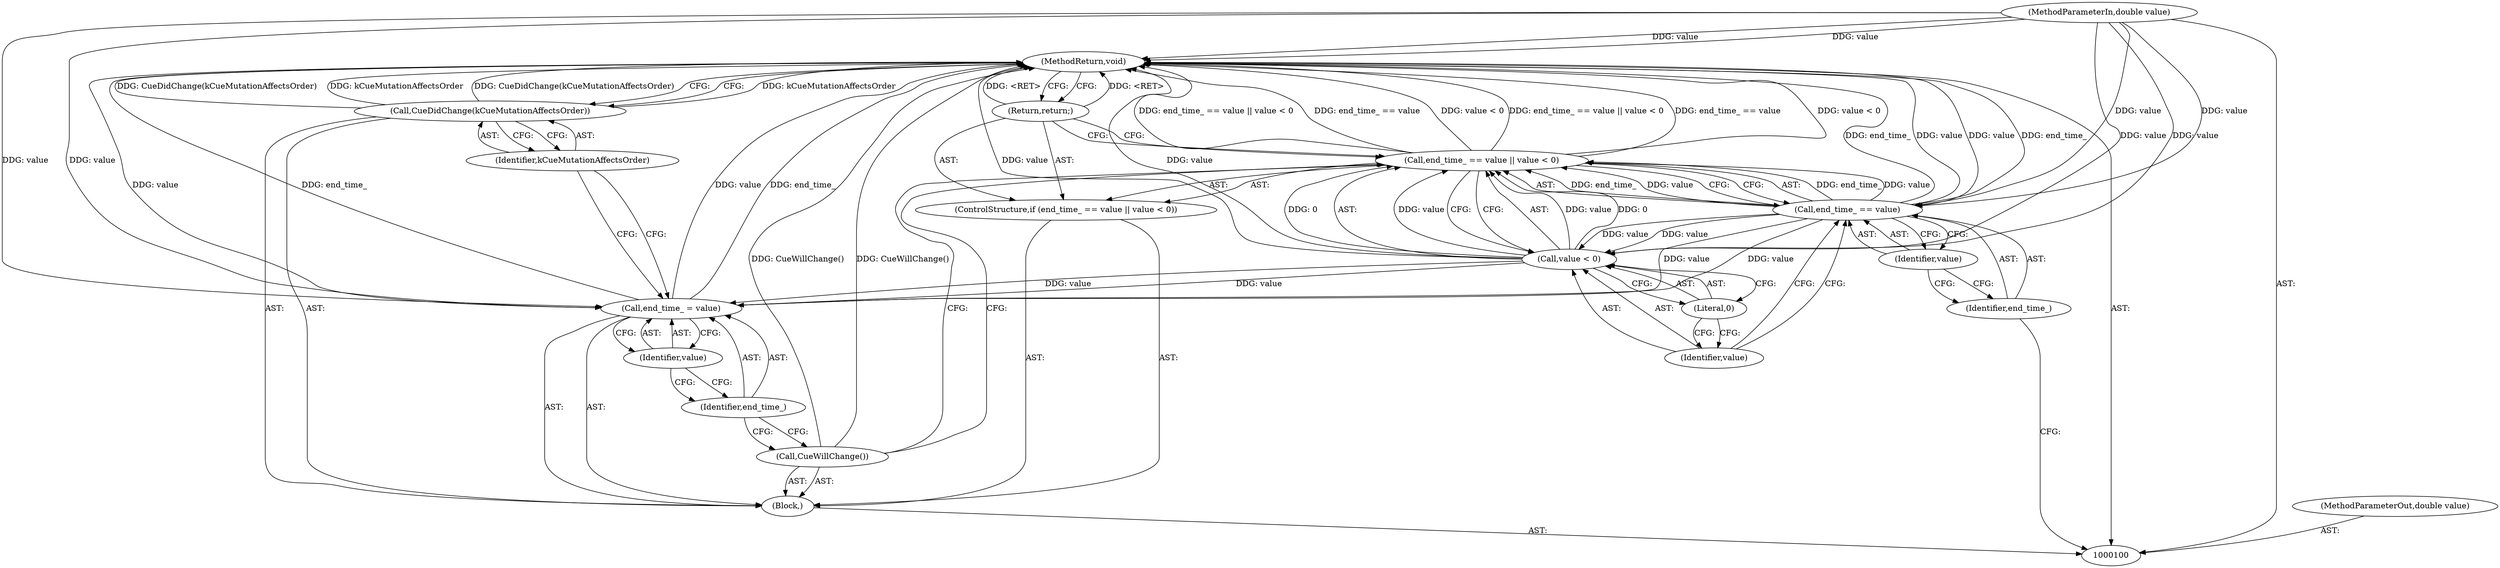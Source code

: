 digraph "1_Chrome_53f1c0f95e568d4b6b184904f98cfde2833c603c_1" {
"1000118" [label="(MethodReturn,void)"];
"1000101" [label="(MethodParameterIn,double value)"];
"1000151" [label="(MethodParameterOut,double value)"];
"1000102" [label="(Block,)"];
"1000107" [label="(Identifier,value)"];
"1000103" [label="(ControlStructure,if (end_time_ == value || value < 0))"];
"1000108" [label="(Call,value < 0)"];
"1000109" [label="(Identifier,value)"];
"1000110" [label="(Literal,0)"];
"1000104" [label="(Call,end_time_ == value || value < 0)"];
"1000105" [label="(Call,end_time_ == value)"];
"1000106" [label="(Identifier,end_time_)"];
"1000111" [label="(Return,return;)"];
"1000112" [label="(Call,CueWillChange())"];
"1000115" [label="(Identifier,value)"];
"1000113" [label="(Call,end_time_ = value)"];
"1000114" [label="(Identifier,end_time_)"];
"1000117" [label="(Identifier,kCueMutationAffectsOrder)"];
"1000116" [label="(Call,CueDidChange(kCueMutationAffectsOrder))"];
"1000118" -> "1000100"  [label="AST: "];
"1000118" -> "1000111"  [label="CFG: "];
"1000118" -> "1000116"  [label="CFG: "];
"1000111" -> "1000118"  [label="DDG: <RET>"];
"1000116" -> "1000118"  [label="DDG: kCueMutationAffectsOrder"];
"1000116" -> "1000118"  [label="DDG: CueDidChange(kCueMutationAffectsOrder)"];
"1000104" -> "1000118"  [label="DDG: value < 0"];
"1000104" -> "1000118"  [label="DDG: end_time_ == value || value < 0"];
"1000104" -> "1000118"  [label="DDG: end_time_ == value"];
"1000105" -> "1000118"  [label="DDG: value"];
"1000105" -> "1000118"  [label="DDG: end_time_"];
"1000113" -> "1000118"  [label="DDG: end_time_"];
"1000113" -> "1000118"  [label="DDG: value"];
"1000112" -> "1000118"  [label="DDG: CueWillChange()"];
"1000101" -> "1000118"  [label="DDG: value"];
"1000108" -> "1000118"  [label="DDG: value"];
"1000101" -> "1000100"  [label="AST: "];
"1000101" -> "1000118"  [label="DDG: value"];
"1000101" -> "1000105"  [label="DDG: value"];
"1000101" -> "1000108"  [label="DDG: value"];
"1000101" -> "1000113"  [label="DDG: value"];
"1000151" -> "1000100"  [label="AST: "];
"1000102" -> "1000100"  [label="AST: "];
"1000103" -> "1000102"  [label="AST: "];
"1000112" -> "1000102"  [label="AST: "];
"1000113" -> "1000102"  [label="AST: "];
"1000116" -> "1000102"  [label="AST: "];
"1000107" -> "1000105"  [label="AST: "];
"1000107" -> "1000106"  [label="CFG: "];
"1000105" -> "1000107"  [label="CFG: "];
"1000103" -> "1000102"  [label="AST: "];
"1000104" -> "1000103"  [label="AST: "];
"1000111" -> "1000103"  [label="AST: "];
"1000108" -> "1000104"  [label="AST: "];
"1000108" -> "1000110"  [label="CFG: "];
"1000109" -> "1000108"  [label="AST: "];
"1000110" -> "1000108"  [label="AST: "];
"1000104" -> "1000108"  [label="CFG: "];
"1000108" -> "1000118"  [label="DDG: value"];
"1000108" -> "1000104"  [label="DDG: value"];
"1000108" -> "1000104"  [label="DDG: 0"];
"1000105" -> "1000108"  [label="DDG: value"];
"1000101" -> "1000108"  [label="DDG: value"];
"1000108" -> "1000113"  [label="DDG: value"];
"1000109" -> "1000108"  [label="AST: "];
"1000109" -> "1000105"  [label="CFG: "];
"1000110" -> "1000109"  [label="CFG: "];
"1000110" -> "1000108"  [label="AST: "];
"1000110" -> "1000109"  [label="CFG: "];
"1000108" -> "1000110"  [label="CFG: "];
"1000104" -> "1000103"  [label="AST: "];
"1000104" -> "1000105"  [label="CFG: "];
"1000104" -> "1000108"  [label="CFG: "];
"1000105" -> "1000104"  [label="AST: "];
"1000108" -> "1000104"  [label="AST: "];
"1000111" -> "1000104"  [label="CFG: "];
"1000112" -> "1000104"  [label="CFG: "];
"1000104" -> "1000118"  [label="DDG: value < 0"];
"1000104" -> "1000118"  [label="DDG: end_time_ == value || value < 0"];
"1000104" -> "1000118"  [label="DDG: end_time_ == value"];
"1000105" -> "1000104"  [label="DDG: end_time_"];
"1000105" -> "1000104"  [label="DDG: value"];
"1000108" -> "1000104"  [label="DDG: value"];
"1000108" -> "1000104"  [label="DDG: 0"];
"1000105" -> "1000104"  [label="AST: "];
"1000105" -> "1000107"  [label="CFG: "];
"1000106" -> "1000105"  [label="AST: "];
"1000107" -> "1000105"  [label="AST: "];
"1000109" -> "1000105"  [label="CFG: "];
"1000104" -> "1000105"  [label="CFG: "];
"1000105" -> "1000118"  [label="DDG: value"];
"1000105" -> "1000118"  [label="DDG: end_time_"];
"1000105" -> "1000104"  [label="DDG: end_time_"];
"1000105" -> "1000104"  [label="DDG: value"];
"1000101" -> "1000105"  [label="DDG: value"];
"1000105" -> "1000108"  [label="DDG: value"];
"1000105" -> "1000113"  [label="DDG: value"];
"1000106" -> "1000105"  [label="AST: "];
"1000106" -> "1000100"  [label="CFG: "];
"1000107" -> "1000106"  [label="CFG: "];
"1000111" -> "1000103"  [label="AST: "];
"1000111" -> "1000104"  [label="CFG: "];
"1000118" -> "1000111"  [label="CFG: "];
"1000111" -> "1000118"  [label="DDG: <RET>"];
"1000112" -> "1000102"  [label="AST: "];
"1000112" -> "1000104"  [label="CFG: "];
"1000114" -> "1000112"  [label="CFG: "];
"1000112" -> "1000118"  [label="DDG: CueWillChange()"];
"1000115" -> "1000113"  [label="AST: "];
"1000115" -> "1000114"  [label="CFG: "];
"1000113" -> "1000115"  [label="CFG: "];
"1000113" -> "1000102"  [label="AST: "];
"1000113" -> "1000115"  [label="CFG: "];
"1000114" -> "1000113"  [label="AST: "];
"1000115" -> "1000113"  [label="AST: "];
"1000117" -> "1000113"  [label="CFG: "];
"1000113" -> "1000118"  [label="DDG: end_time_"];
"1000113" -> "1000118"  [label="DDG: value"];
"1000105" -> "1000113"  [label="DDG: value"];
"1000108" -> "1000113"  [label="DDG: value"];
"1000101" -> "1000113"  [label="DDG: value"];
"1000114" -> "1000113"  [label="AST: "];
"1000114" -> "1000112"  [label="CFG: "];
"1000115" -> "1000114"  [label="CFG: "];
"1000117" -> "1000116"  [label="AST: "];
"1000117" -> "1000113"  [label="CFG: "];
"1000116" -> "1000117"  [label="CFG: "];
"1000116" -> "1000102"  [label="AST: "];
"1000116" -> "1000117"  [label="CFG: "];
"1000117" -> "1000116"  [label="AST: "];
"1000118" -> "1000116"  [label="CFG: "];
"1000116" -> "1000118"  [label="DDG: kCueMutationAffectsOrder"];
"1000116" -> "1000118"  [label="DDG: CueDidChange(kCueMutationAffectsOrder)"];
}

